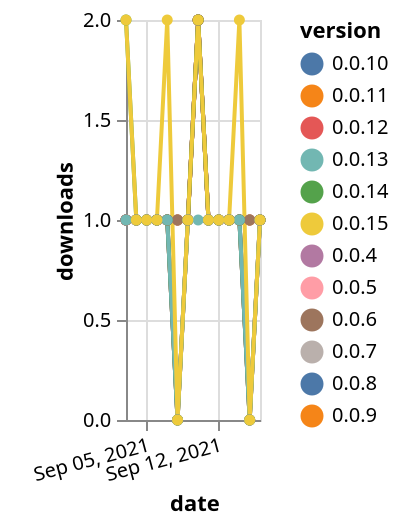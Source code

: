 {"$schema": "https://vega.github.io/schema/vega-lite/v5.json", "description": "A simple bar chart with embedded data.", "data": {"values": [{"date": "2021-09-03", "total": 135, "delta": 1, "version": "0.0.5"}, {"date": "2021-09-04", "total": 136, "delta": 1, "version": "0.0.5"}, {"date": "2021-09-05", "total": 137, "delta": 1, "version": "0.0.5"}, {"date": "2021-09-06", "total": 138, "delta": 1, "version": "0.0.5"}, {"date": "2021-09-07", "total": 139, "delta": 1, "version": "0.0.5"}, {"date": "2021-09-08", "total": 140, "delta": 1, "version": "0.0.5"}, {"date": "2021-09-09", "total": 141, "delta": 1, "version": "0.0.5"}, {"date": "2021-09-10", "total": 143, "delta": 2, "version": "0.0.5"}, {"date": "2021-09-11", "total": 144, "delta": 1, "version": "0.0.5"}, {"date": "2021-09-12", "total": 145, "delta": 1, "version": "0.0.5"}, {"date": "2021-09-13", "total": 146, "delta": 1, "version": "0.0.5"}, {"date": "2021-09-14", "total": 147, "delta": 1, "version": "0.0.5"}, {"date": "2021-09-15", "total": 148, "delta": 1, "version": "0.0.5"}, {"date": "2021-09-16", "total": 149, "delta": 1, "version": "0.0.5"}, {"date": "2021-09-03", "total": 136, "delta": 1, "version": "0.0.8"}, {"date": "2021-09-04", "total": 137, "delta": 1, "version": "0.0.8"}, {"date": "2021-09-05", "total": 138, "delta": 1, "version": "0.0.8"}, {"date": "2021-09-06", "total": 139, "delta": 1, "version": "0.0.8"}, {"date": "2021-09-07", "total": 140, "delta": 1, "version": "0.0.8"}, {"date": "2021-09-08", "total": 141, "delta": 1, "version": "0.0.8"}, {"date": "2021-09-09", "total": 142, "delta": 1, "version": "0.0.8"}, {"date": "2021-09-10", "total": 144, "delta": 2, "version": "0.0.8"}, {"date": "2021-09-11", "total": 145, "delta": 1, "version": "0.0.8"}, {"date": "2021-09-12", "total": 146, "delta": 1, "version": "0.0.8"}, {"date": "2021-09-13", "total": 147, "delta": 1, "version": "0.0.8"}, {"date": "2021-09-14", "total": 148, "delta": 1, "version": "0.0.8"}, {"date": "2021-09-15", "total": 149, "delta": 1, "version": "0.0.8"}, {"date": "2021-09-16", "total": 150, "delta": 1, "version": "0.0.8"}, {"date": "2021-09-03", "total": 138, "delta": 1, "version": "0.0.4"}, {"date": "2021-09-04", "total": 139, "delta": 1, "version": "0.0.4"}, {"date": "2021-09-05", "total": 140, "delta": 1, "version": "0.0.4"}, {"date": "2021-09-06", "total": 141, "delta": 1, "version": "0.0.4"}, {"date": "2021-09-07", "total": 142, "delta": 1, "version": "0.0.4"}, {"date": "2021-09-08", "total": 143, "delta": 1, "version": "0.0.4"}, {"date": "2021-09-09", "total": 144, "delta": 1, "version": "0.0.4"}, {"date": "2021-09-10", "total": 146, "delta": 2, "version": "0.0.4"}, {"date": "2021-09-11", "total": 147, "delta": 1, "version": "0.0.4"}, {"date": "2021-09-12", "total": 148, "delta": 1, "version": "0.0.4"}, {"date": "2021-09-13", "total": 149, "delta": 1, "version": "0.0.4"}, {"date": "2021-09-14", "total": 150, "delta": 1, "version": "0.0.4"}, {"date": "2021-09-15", "total": 151, "delta": 1, "version": "0.0.4"}, {"date": "2021-09-16", "total": 152, "delta": 1, "version": "0.0.4"}, {"date": "2021-09-03", "total": 132, "delta": 1, "version": "0.0.11"}, {"date": "2021-09-04", "total": 133, "delta": 1, "version": "0.0.11"}, {"date": "2021-09-05", "total": 134, "delta": 1, "version": "0.0.11"}, {"date": "2021-09-06", "total": 135, "delta": 1, "version": "0.0.11"}, {"date": "2021-09-07", "total": 136, "delta": 1, "version": "0.0.11"}, {"date": "2021-09-08", "total": 136, "delta": 0, "version": "0.0.11"}, {"date": "2021-09-09", "total": 137, "delta": 1, "version": "0.0.11"}, {"date": "2021-09-10", "total": 139, "delta": 2, "version": "0.0.11"}, {"date": "2021-09-11", "total": 140, "delta": 1, "version": "0.0.11"}, {"date": "2021-09-12", "total": 141, "delta": 1, "version": "0.0.11"}, {"date": "2021-09-13", "total": 142, "delta": 1, "version": "0.0.11"}, {"date": "2021-09-14", "total": 143, "delta": 1, "version": "0.0.11"}, {"date": "2021-09-15", "total": 143, "delta": 0, "version": "0.0.11"}, {"date": "2021-09-16", "total": 144, "delta": 1, "version": "0.0.11"}, {"date": "2021-09-03", "total": 134, "delta": 1, "version": "0.0.7"}, {"date": "2021-09-04", "total": 135, "delta": 1, "version": "0.0.7"}, {"date": "2021-09-05", "total": 136, "delta": 1, "version": "0.0.7"}, {"date": "2021-09-06", "total": 137, "delta": 1, "version": "0.0.7"}, {"date": "2021-09-07", "total": 138, "delta": 1, "version": "0.0.7"}, {"date": "2021-09-08", "total": 139, "delta": 1, "version": "0.0.7"}, {"date": "2021-09-09", "total": 140, "delta": 1, "version": "0.0.7"}, {"date": "2021-09-10", "total": 142, "delta": 2, "version": "0.0.7"}, {"date": "2021-09-11", "total": 143, "delta": 1, "version": "0.0.7"}, {"date": "2021-09-12", "total": 144, "delta": 1, "version": "0.0.7"}, {"date": "2021-09-13", "total": 145, "delta": 1, "version": "0.0.7"}, {"date": "2021-09-14", "total": 146, "delta": 1, "version": "0.0.7"}, {"date": "2021-09-15", "total": 147, "delta": 1, "version": "0.0.7"}, {"date": "2021-09-16", "total": 148, "delta": 1, "version": "0.0.7"}, {"date": "2021-09-03", "total": 146, "delta": 1, "version": "0.0.9"}, {"date": "2021-09-04", "total": 147, "delta": 1, "version": "0.0.9"}, {"date": "2021-09-05", "total": 148, "delta": 1, "version": "0.0.9"}, {"date": "2021-09-06", "total": 149, "delta": 1, "version": "0.0.9"}, {"date": "2021-09-07", "total": 150, "delta": 1, "version": "0.0.9"}, {"date": "2021-09-08", "total": 151, "delta": 1, "version": "0.0.9"}, {"date": "2021-09-09", "total": 152, "delta": 1, "version": "0.0.9"}, {"date": "2021-09-10", "total": 154, "delta": 2, "version": "0.0.9"}, {"date": "2021-09-11", "total": 155, "delta": 1, "version": "0.0.9"}, {"date": "2021-09-12", "total": 156, "delta": 1, "version": "0.0.9"}, {"date": "2021-09-13", "total": 157, "delta": 1, "version": "0.0.9"}, {"date": "2021-09-14", "total": 158, "delta": 1, "version": "0.0.9"}, {"date": "2021-09-15", "total": 159, "delta": 1, "version": "0.0.9"}, {"date": "2021-09-16", "total": 160, "delta": 1, "version": "0.0.9"}, {"date": "2021-09-03", "total": 126, "delta": 1, "version": "0.0.12"}, {"date": "2021-09-04", "total": 127, "delta": 1, "version": "0.0.12"}, {"date": "2021-09-05", "total": 128, "delta": 1, "version": "0.0.12"}, {"date": "2021-09-06", "total": 129, "delta": 1, "version": "0.0.12"}, {"date": "2021-09-07", "total": 130, "delta": 1, "version": "0.0.12"}, {"date": "2021-09-08", "total": 130, "delta": 0, "version": "0.0.12"}, {"date": "2021-09-09", "total": 131, "delta": 1, "version": "0.0.12"}, {"date": "2021-09-10", "total": 133, "delta": 2, "version": "0.0.12"}, {"date": "2021-09-11", "total": 134, "delta": 1, "version": "0.0.12"}, {"date": "2021-09-12", "total": 135, "delta": 1, "version": "0.0.12"}, {"date": "2021-09-13", "total": 136, "delta": 1, "version": "0.0.12"}, {"date": "2021-09-14", "total": 137, "delta": 1, "version": "0.0.12"}, {"date": "2021-09-15", "total": 137, "delta": 0, "version": "0.0.12"}, {"date": "2021-09-16", "total": 138, "delta": 1, "version": "0.0.12"}, {"date": "2021-09-03", "total": 127, "delta": 1, "version": "0.0.10"}, {"date": "2021-09-04", "total": 128, "delta": 1, "version": "0.0.10"}, {"date": "2021-09-05", "total": 129, "delta": 1, "version": "0.0.10"}, {"date": "2021-09-06", "total": 130, "delta": 1, "version": "0.0.10"}, {"date": "2021-09-07", "total": 131, "delta": 1, "version": "0.0.10"}, {"date": "2021-09-08", "total": 131, "delta": 0, "version": "0.0.10"}, {"date": "2021-09-09", "total": 132, "delta": 1, "version": "0.0.10"}, {"date": "2021-09-10", "total": 134, "delta": 2, "version": "0.0.10"}, {"date": "2021-09-11", "total": 135, "delta": 1, "version": "0.0.10"}, {"date": "2021-09-12", "total": 136, "delta": 1, "version": "0.0.10"}, {"date": "2021-09-13", "total": 137, "delta": 1, "version": "0.0.10"}, {"date": "2021-09-14", "total": 138, "delta": 1, "version": "0.0.10"}, {"date": "2021-09-15", "total": 138, "delta": 0, "version": "0.0.10"}, {"date": "2021-09-16", "total": 139, "delta": 1, "version": "0.0.10"}, {"date": "2021-09-03", "total": 139, "delta": 1, "version": "0.0.6"}, {"date": "2021-09-04", "total": 140, "delta": 1, "version": "0.0.6"}, {"date": "2021-09-05", "total": 141, "delta": 1, "version": "0.0.6"}, {"date": "2021-09-06", "total": 142, "delta": 1, "version": "0.0.6"}, {"date": "2021-09-07", "total": 143, "delta": 1, "version": "0.0.6"}, {"date": "2021-09-08", "total": 144, "delta": 1, "version": "0.0.6"}, {"date": "2021-09-09", "total": 145, "delta": 1, "version": "0.0.6"}, {"date": "2021-09-10", "total": 147, "delta": 2, "version": "0.0.6"}, {"date": "2021-09-11", "total": 148, "delta": 1, "version": "0.0.6"}, {"date": "2021-09-12", "total": 149, "delta": 1, "version": "0.0.6"}, {"date": "2021-09-13", "total": 150, "delta": 1, "version": "0.0.6"}, {"date": "2021-09-14", "total": 151, "delta": 1, "version": "0.0.6"}, {"date": "2021-09-15", "total": 152, "delta": 1, "version": "0.0.6"}, {"date": "2021-09-16", "total": 153, "delta": 1, "version": "0.0.6"}, {"date": "2021-09-03", "total": 113, "delta": 2, "version": "0.0.14"}, {"date": "2021-09-04", "total": 114, "delta": 1, "version": "0.0.14"}, {"date": "2021-09-05", "total": 115, "delta": 1, "version": "0.0.14"}, {"date": "2021-09-06", "total": 116, "delta": 1, "version": "0.0.14"}, {"date": "2021-09-07", "total": 117, "delta": 1, "version": "0.0.14"}, {"date": "2021-09-08", "total": 117, "delta": 0, "version": "0.0.14"}, {"date": "2021-09-09", "total": 118, "delta": 1, "version": "0.0.14"}, {"date": "2021-09-10", "total": 120, "delta": 2, "version": "0.0.14"}, {"date": "2021-09-11", "total": 121, "delta": 1, "version": "0.0.14"}, {"date": "2021-09-12", "total": 122, "delta": 1, "version": "0.0.14"}, {"date": "2021-09-13", "total": 123, "delta": 1, "version": "0.0.14"}, {"date": "2021-09-14", "total": 124, "delta": 1, "version": "0.0.14"}, {"date": "2021-09-15", "total": 124, "delta": 0, "version": "0.0.14"}, {"date": "2021-09-16", "total": 125, "delta": 1, "version": "0.0.14"}, {"date": "2021-09-03", "total": 130, "delta": 1, "version": "0.0.13"}, {"date": "2021-09-04", "total": 131, "delta": 1, "version": "0.0.13"}, {"date": "2021-09-05", "total": 132, "delta": 1, "version": "0.0.13"}, {"date": "2021-09-06", "total": 133, "delta": 1, "version": "0.0.13"}, {"date": "2021-09-07", "total": 134, "delta": 1, "version": "0.0.13"}, {"date": "2021-09-08", "total": 134, "delta": 0, "version": "0.0.13"}, {"date": "2021-09-09", "total": 135, "delta": 1, "version": "0.0.13"}, {"date": "2021-09-10", "total": 136, "delta": 1, "version": "0.0.13"}, {"date": "2021-09-11", "total": 137, "delta": 1, "version": "0.0.13"}, {"date": "2021-09-12", "total": 138, "delta": 1, "version": "0.0.13"}, {"date": "2021-09-13", "total": 139, "delta": 1, "version": "0.0.13"}, {"date": "2021-09-14", "total": 140, "delta": 1, "version": "0.0.13"}, {"date": "2021-09-15", "total": 140, "delta": 0, "version": "0.0.13"}, {"date": "2021-09-16", "total": 141, "delta": 1, "version": "0.0.13"}, {"date": "2021-09-03", "total": 111, "delta": 2, "version": "0.0.15"}, {"date": "2021-09-04", "total": 112, "delta": 1, "version": "0.0.15"}, {"date": "2021-09-05", "total": 113, "delta": 1, "version": "0.0.15"}, {"date": "2021-09-06", "total": 114, "delta": 1, "version": "0.0.15"}, {"date": "2021-09-07", "total": 116, "delta": 2, "version": "0.0.15"}, {"date": "2021-09-08", "total": 116, "delta": 0, "version": "0.0.15"}, {"date": "2021-09-09", "total": 117, "delta": 1, "version": "0.0.15"}, {"date": "2021-09-10", "total": 119, "delta": 2, "version": "0.0.15"}, {"date": "2021-09-11", "total": 120, "delta": 1, "version": "0.0.15"}, {"date": "2021-09-12", "total": 121, "delta": 1, "version": "0.0.15"}, {"date": "2021-09-13", "total": 122, "delta": 1, "version": "0.0.15"}, {"date": "2021-09-14", "total": 124, "delta": 2, "version": "0.0.15"}, {"date": "2021-09-15", "total": 124, "delta": 0, "version": "0.0.15"}, {"date": "2021-09-16", "total": 125, "delta": 1, "version": "0.0.15"}]}, "width": "container", "mark": {"type": "line", "point": {"filled": true}}, "encoding": {"x": {"field": "date", "type": "temporal", "timeUnit": "yearmonthdate", "title": "date", "axis": {"labelAngle": -15}}, "y": {"field": "delta", "type": "quantitative", "title": "downloads"}, "color": {"field": "version", "type": "nominal"}, "tooltip": {"field": "delta"}}}